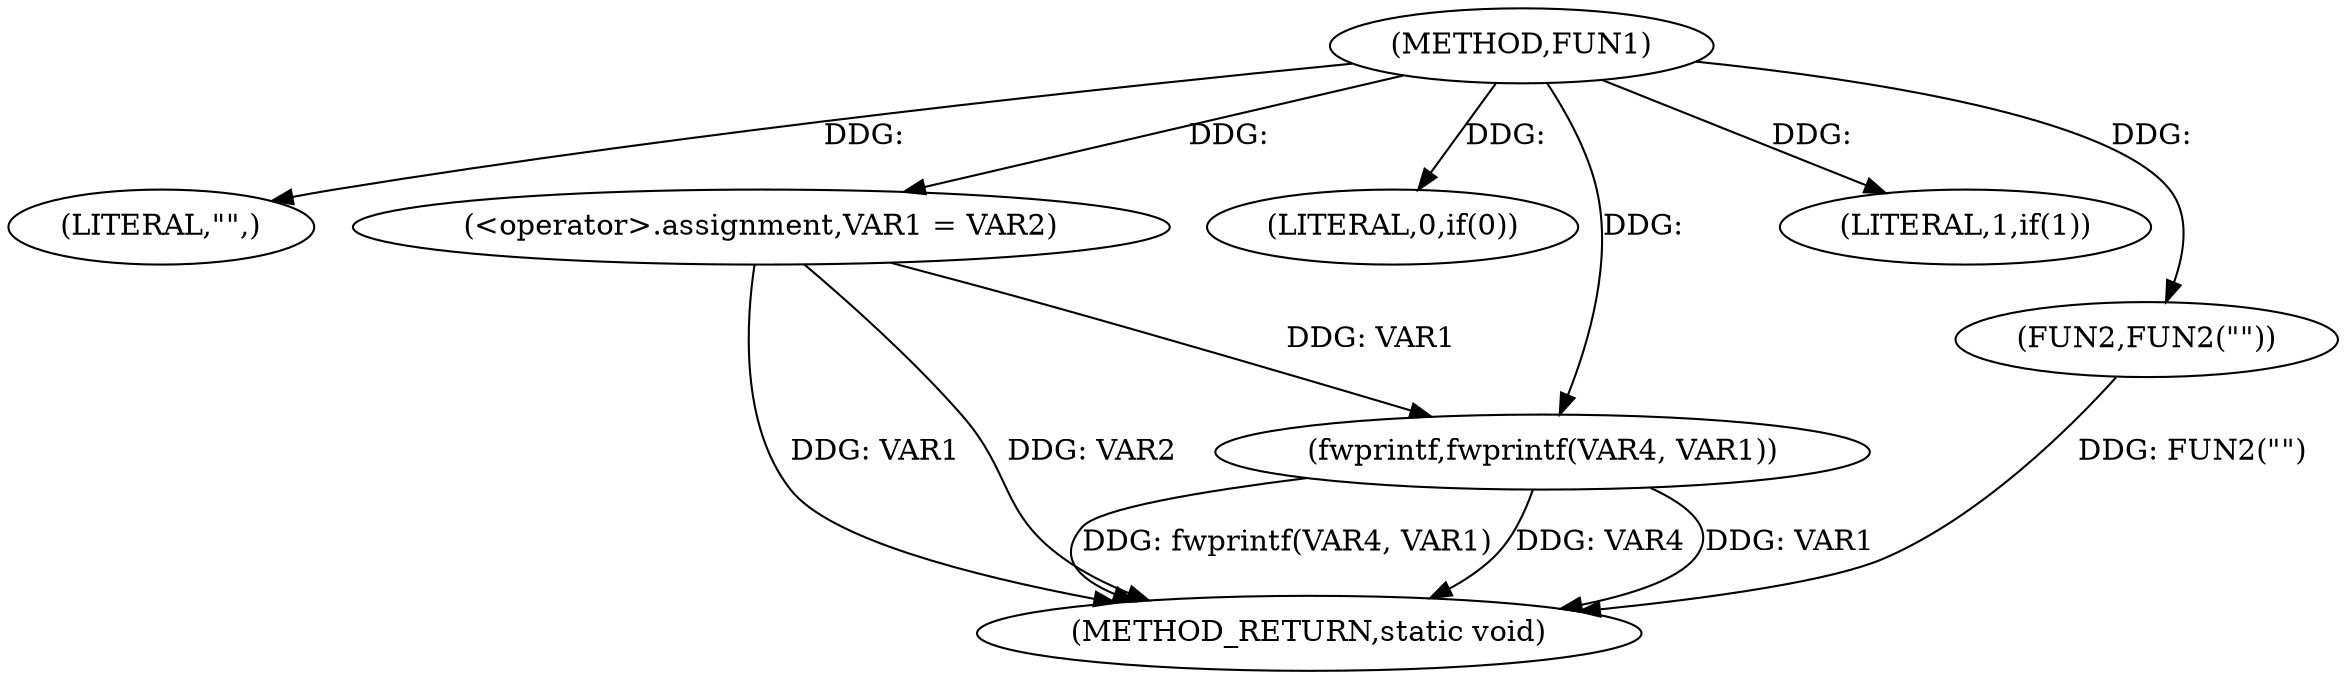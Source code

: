 digraph FUN1 {  
"1000100" [label = "(METHOD,FUN1)" ]
"1000120" [label = "(METHOD_RETURN,static void)" ]
"1000103" [label = "(LITERAL,\"\",)" ]
"1000104" [label = "(<operator>.assignment,VAR1 = VAR2)" ]
"1000108" [label = "(LITERAL,0,if(0))" ]
"1000110" [label = "(FUN2,FUN2(\"\"))" ]
"1000115" [label = "(LITERAL,1,if(1))" ]
"1000117" [label = "(fwprintf,fwprintf(VAR4, VAR1))" ]
  "1000117" -> "1000120"  [ label = "DDG: fwprintf(VAR4, VAR1)"] 
  "1000104" -> "1000120"  [ label = "DDG: VAR1"] 
  "1000117" -> "1000120"  [ label = "DDG: VAR4"] 
  "1000110" -> "1000120"  [ label = "DDG: FUN2(\"\")"] 
  "1000117" -> "1000120"  [ label = "DDG: VAR1"] 
  "1000104" -> "1000120"  [ label = "DDG: VAR2"] 
  "1000100" -> "1000103"  [ label = "DDG: "] 
  "1000100" -> "1000104"  [ label = "DDG: "] 
  "1000100" -> "1000108"  [ label = "DDG: "] 
  "1000100" -> "1000110"  [ label = "DDG: "] 
  "1000100" -> "1000115"  [ label = "DDG: "] 
  "1000100" -> "1000117"  [ label = "DDG: "] 
  "1000104" -> "1000117"  [ label = "DDG: VAR1"] 
}
